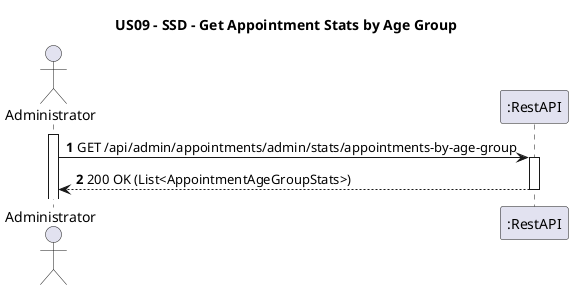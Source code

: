@startuml
title US09 - SSD - Get Appointment Stats by Age Group

autoactivate on
autonumber

actor "Administrator" as Admin
participant ":RestAPI" as System

activate Admin

Admin -> System: GET /api/admin/appointments/admin/stats/appointments-by-age-group
System --> Admin: 200 OK (List<AppointmentAgeGroupStats>)

@enduml
